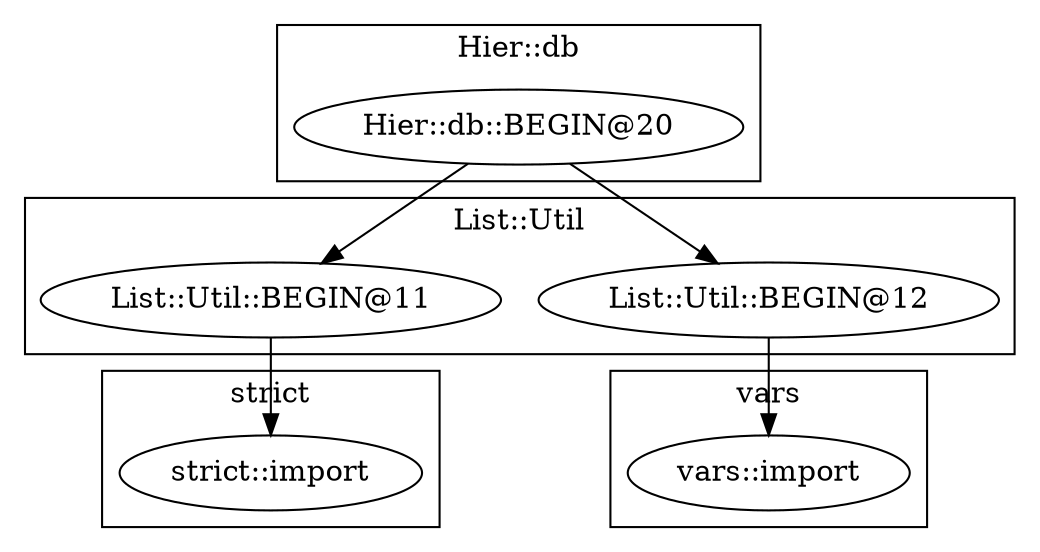digraph {
graph [overlap=false]
subgraph cluster_List_Util {
	label="List::Util";
	"List::Util::BEGIN@11";
	"List::Util::BEGIN@12";
}
subgraph cluster_vars {
	label="vars";
	"vars::import";
}
subgraph cluster_strict {
	label="strict";
	"strict::import";
}
subgraph cluster_Hier_db {
	label="Hier::db";
	"Hier::db::BEGIN@20";
}
"Hier::db::BEGIN@20" -> "List::Util::BEGIN@12";
"Hier::db::BEGIN@20" -> "List::Util::BEGIN@11";
"List::Util::BEGIN@12" -> "vars::import";
"List::Util::BEGIN@11" -> "strict::import";
}
